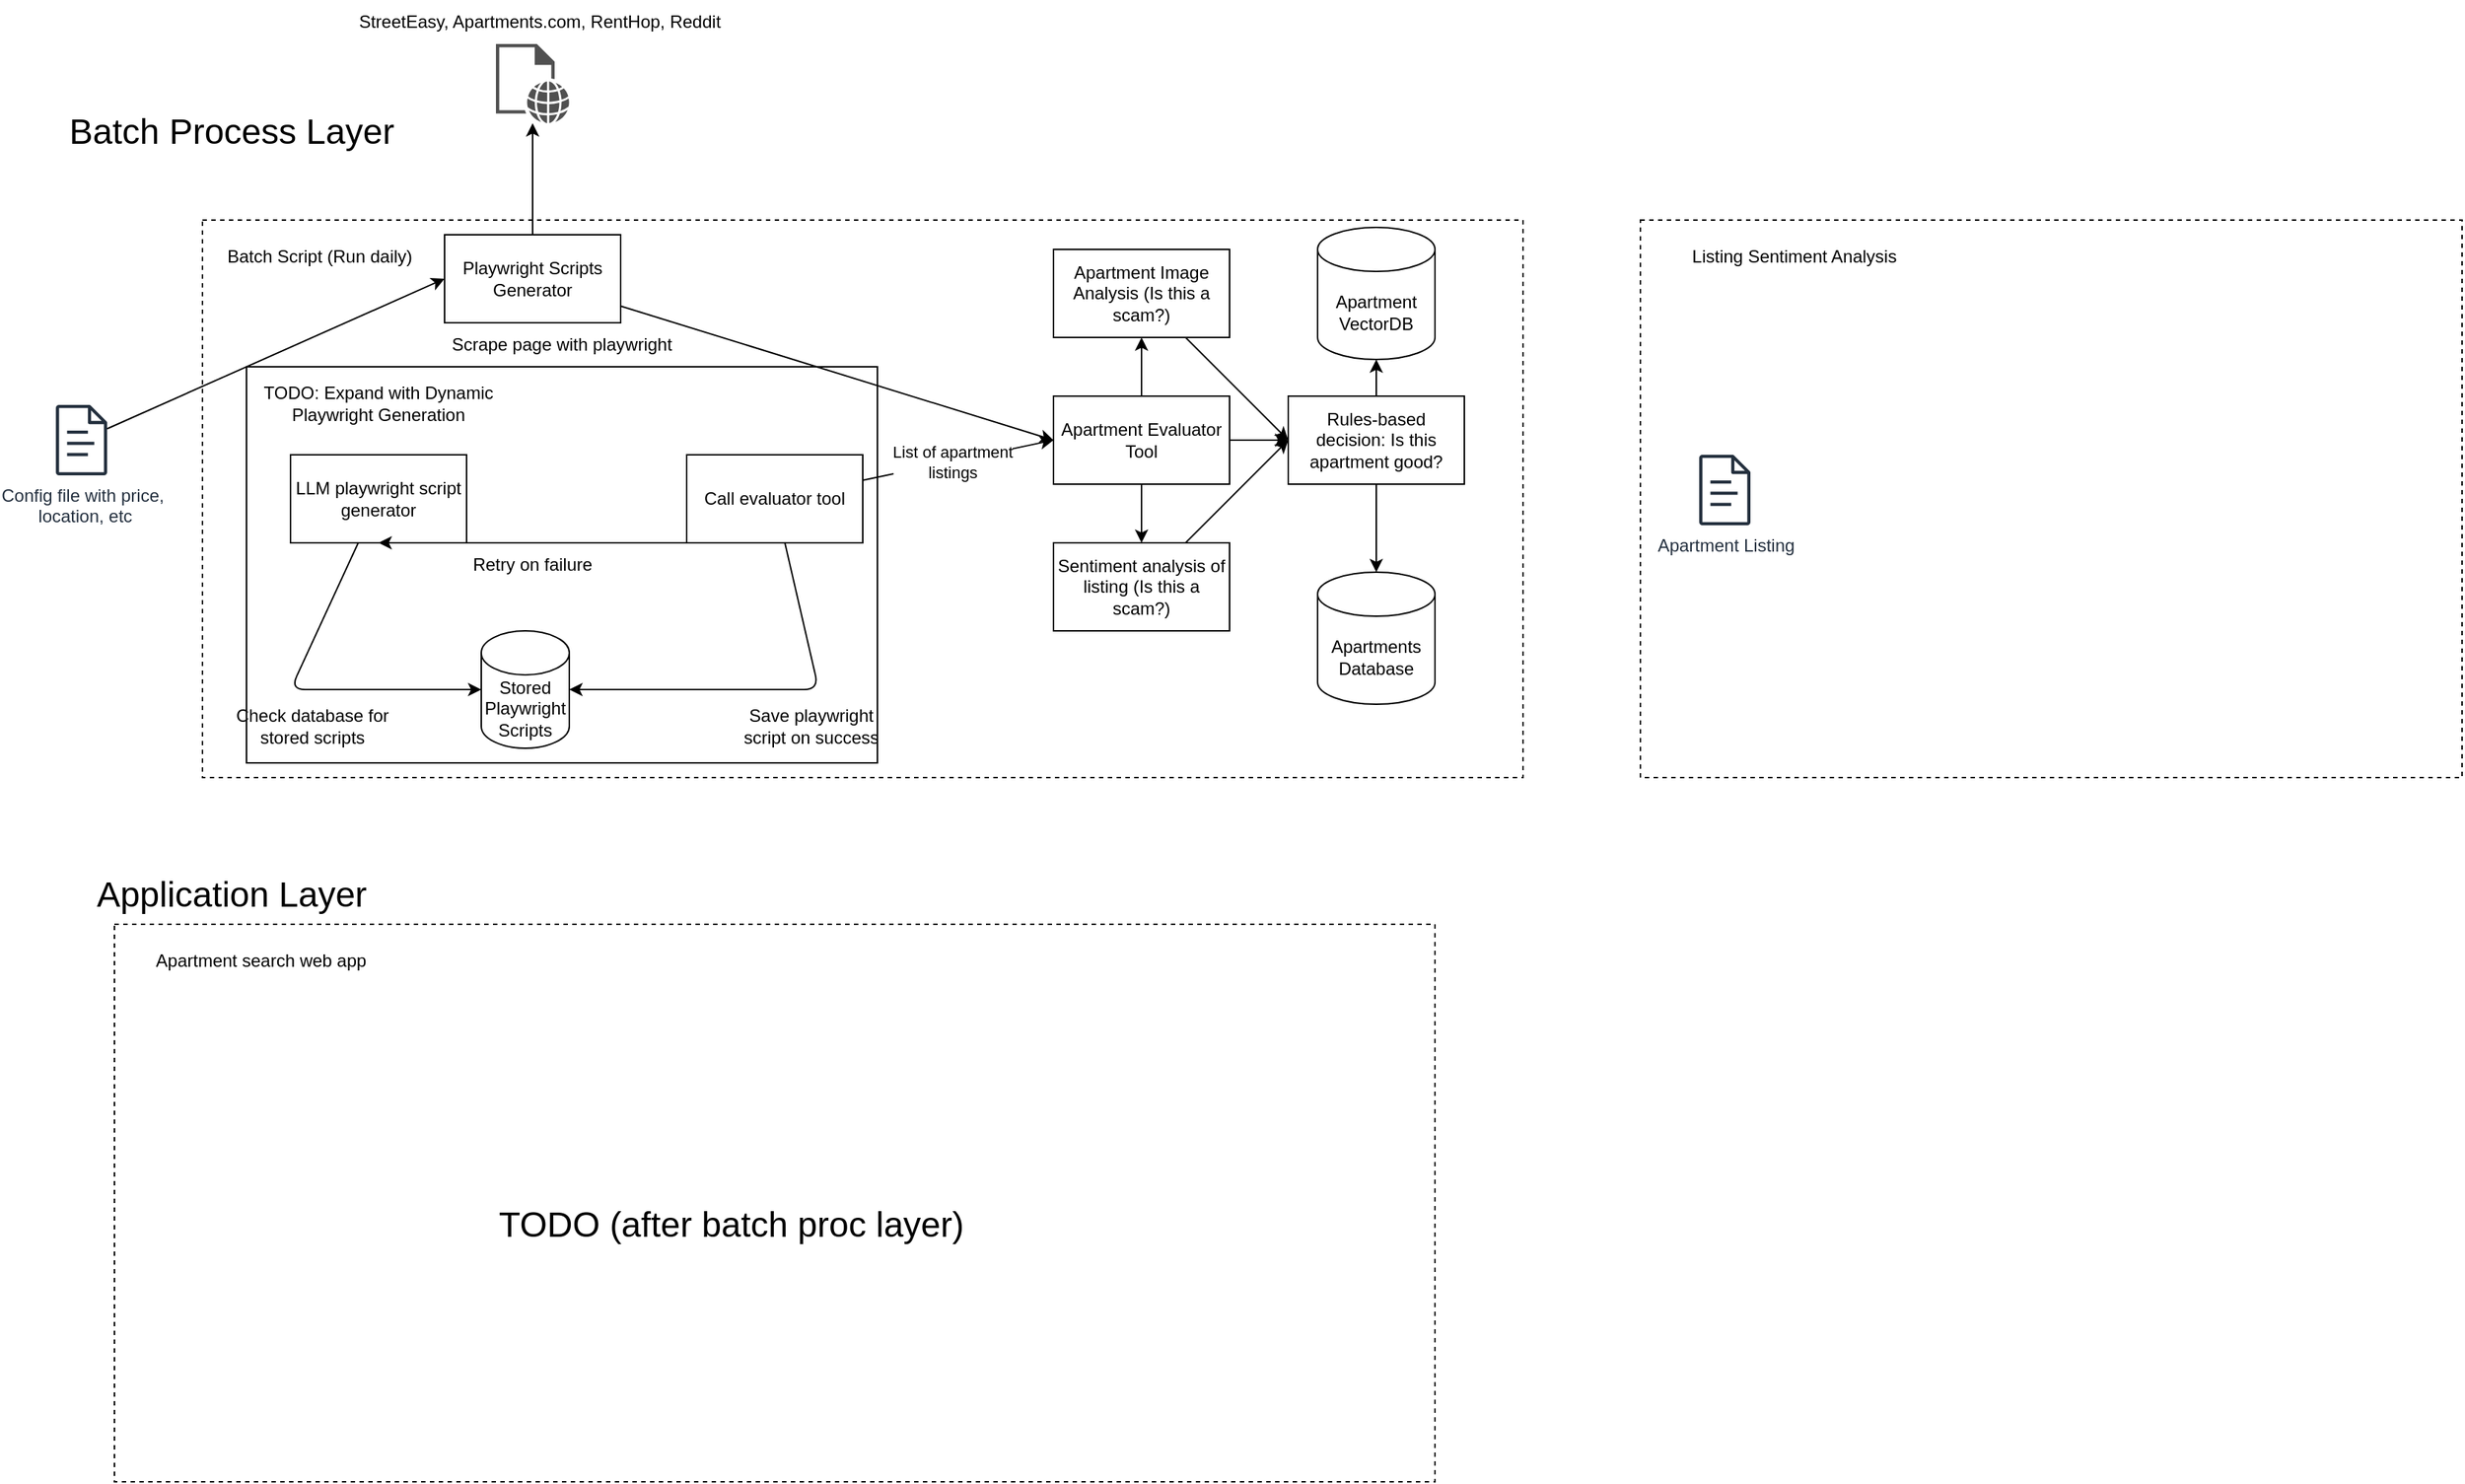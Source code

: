 <mxfile>
    <diagram id="A-kBTZs337BCi0D0abZ0" name="Page-1">
        <mxGraphModel dx="1113" dy="1533" grid="1" gridSize="10" guides="1" tooltips="1" connect="1" arrows="1" fold="1" page="1" pageScale="1" pageWidth="850" pageHeight="1100" math="0" shadow="0">
            <root>
                <mxCell id="0"/>
                <mxCell id="1" parent="0"/>
                <mxCell id="50" value="" style="rounded=0;whiteSpace=wrap;html=1;shadow=0;" parent="1" vertex="1">
                    <mxGeometry x="170" y="260" width="430" height="270" as="geometry"/>
                </mxCell>
                <mxCell id="18" value="" style="whiteSpace=wrap;html=1;fillColor=none;dashed=1;" parent="1" vertex="1">
                    <mxGeometry x="140" y="160" width="900" height="380" as="geometry"/>
                </mxCell>
                <mxCell id="3" value="LLM playwright script generator" style="whiteSpace=wrap;html=1;" parent="1" vertex="1">
                    <mxGeometry x="200" y="320" width="120" height="60" as="geometry"/>
                </mxCell>
                <mxCell id="10" style="edgeStyle=none;html=1;entryX=0.5;entryY=1;entryDx=0;entryDy=0;exitX=0.5;exitY=1;exitDx=0;exitDy=0;" parent="1" source="5" target="3" edge="1">
                    <mxGeometry relative="1" as="geometry">
                        <Array as="points">
                            <mxPoint x="360" y="380"/>
                        </Array>
                    </mxGeometry>
                </mxCell>
                <mxCell id="27" style="edgeStyle=none;html=1;entryX=0;entryY=0.5;entryDx=0;entryDy=0;" parent="1" source="5" target="25" edge="1">
                    <mxGeometry relative="1" as="geometry"/>
                </mxCell>
                <mxCell id="32" value="List of apartment&lt;div&gt;listings&lt;/div&gt;" style="edgeLabel;html=1;align=center;verticalAlign=middle;resizable=0;points=[];" parent="27" vertex="1" connectable="0">
                    <mxGeometry x="-0.057" relative="1" as="geometry">
                        <mxPoint as="offset"/>
                    </mxGeometry>
                </mxCell>
                <mxCell id="5" value="Call evaluator tool" style="whiteSpace=wrap;html=1;" parent="1" vertex="1">
                    <mxGeometry x="470" y="320" width="120" height="60" as="geometry"/>
                </mxCell>
                <mxCell id="11" value="Scrape page with playwright" style="text;html=1;align=center;verticalAlign=middle;whiteSpace=wrap;rounded=0;" parent="1" vertex="1">
                    <mxGeometry x="300" y="230" width="170" height="30" as="geometry"/>
                </mxCell>
                <mxCell id="12" value="Retry on failure" style="text;html=1;align=center;verticalAlign=middle;whiteSpace=wrap;rounded=0;" parent="1" vertex="1">
                    <mxGeometry x="280" y="380" width="170" height="30" as="geometry"/>
                </mxCell>
                <mxCell id="13" value="Stored Playwright Scripts" style="shape=cylinder3;whiteSpace=wrap;html=1;boundedLbl=1;backgroundOutline=1;size=15;" parent="1" vertex="1">
                    <mxGeometry x="330" y="440" width="60" height="80" as="geometry"/>
                </mxCell>
                <mxCell id="14" style="edgeStyle=none;html=1;entryX=1;entryY=0.5;entryDx=0;entryDy=0;entryPerimeter=0;" parent="1" source="5" target="13" edge="1">
                    <mxGeometry relative="1" as="geometry">
                        <Array as="points">
                            <mxPoint x="560" y="480"/>
                        </Array>
                    </mxGeometry>
                </mxCell>
                <mxCell id="15" style="edgeStyle=none;html=1;entryX=0;entryY=0.5;entryDx=0;entryDy=0;entryPerimeter=0;" parent="1" source="3" target="13" edge="1">
                    <mxGeometry relative="1" as="geometry">
                        <Array as="points">
                            <mxPoint x="200" y="480"/>
                        </Array>
                    </mxGeometry>
                </mxCell>
                <mxCell id="16" value="Check database for&lt;div&gt;stored scripts&lt;/div&gt;" style="text;html=1;align=center;verticalAlign=middle;whiteSpace=wrap;rounded=0;" parent="1" vertex="1">
                    <mxGeometry x="130" y="490" width="170" height="30" as="geometry"/>
                </mxCell>
                <mxCell id="17" value="Save playwright script on success" style="text;html=1;align=center;verticalAlign=middle;whiteSpace=wrap;rounded=0;" parent="1" vertex="1">
                    <mxGeometry x="500" y="490" width="110" height="30" as="geometry"/>
                </mxCell>
                <mxCell id="19" value="Batch Script (Run daily)" style="text;html=1;align=center;verticalAlign=middle;whiteSpace=wrap;rounded=0;" parent="1" vertex="1">
                    <mxGeometry x="150" y="170" width="140" height="30" as="geometry"/>
                </mxCell>
                <mxCell id="20" value="" style="sketch=0;pointerEvents=1;shadow=0;dashed=0;html=1;strokeColor=none;fillColor=#505050;labelPosition=center;verticalLabelPosition=bottom;verticalAlign=top;outlineConnect=0;align=center;shape=mxgraph.office.concepts.web_page;" parent="1" vertex="1">
                    <mxGeometry x="340" y="40" width="50" height="54" as="geometry"/>
                </mxCell>
                <mxCell id="23" value="StreetEasy, Apartments.com, RentHop, Reddit" style="text;html=1;align=center;verticalAlign=middle;whiteSpace=wrap;rounded=0;" parent="1" vertex="1">
                    <mxGeometry x="230" y="10" width="280" height="30" as="geometry"/>
                </mxCell>
                <mxCell id="29" style="edgeStyle=none;html=1;entryX=0.5;entryY=1;entryDx=0;entryDy=0;" parent="1" source="25" target="28" edge="1">
                    <mxGeometry relative="1" as="geometry"/>
                </mxCell>
                <mxCell id="31" style="edgeStyle=none;html=1;entryX=0.5;entryY=0;entryDx=0;entryDy=0;" parent="1" source="25" target="30" edge="1">
                    <mxGeometry relative="1" as="geometry"/>
                </mxCell>
                <mxCell id="34" style="edgeStyle=none;html=1;" parent="1" source="25" target="33" edge="1">
                    <mxGeometry relative="1" as="geometry"/>
                </mxCell>
                <mxCell id="25" value="Apartment Evaluator Tool" style="whiteSpace=wrap;html=1;" parent="1" vertex="1">
                    <mxGeometry x="720" y="280" width="120" height="60" as="geometry"/>
                </mxCell>
                <mxCell id="40" style="edgeStyle=none;html=1;entryX=0;entryY=0.5;entryDx=0;entryDy=0;" parent="1" source="28" target="33" edge="1">
                    <mxGeometry relative="1" as="geometry">
                        <mxPoint x="940" y="280" as="targetPoint"/>
                    </mxGeometry>
                </mxCell>
                <mxCell id="28" value="Apartment Image Analysis (Is this a scam?)" style="whiteSpace=wrap;html=1;" parent="1" vertex="1">
                    <mxGeometry x="720" y="180" width="120" height="60" as="geometry"/>
                </mxCell>
                <mxCell id="41" style="edgeStyle=none;html=1;entryX=0;entryY=0.5;entryDx=0;entryDy=0;" parent="1" source="30" target="33" edge="1">
                    <mxGeometry relative="1" as="geometry"/>
                </mxCell>
                <mxCell id="30" value="Sentiment analysis of listing (Is this a scam?)" style="whiteSpace=wrap;html=1;" parent="1" vertex="1">
                    <mxGeometry x="720" y="380" width="120" height="60" as="geometry"/>
                </mxCell>
                <mxCell id="36" style="edgeStyle=none;html=1;" parent="1" source="33" target="35" edge="1">
                    <mxGeometry relative="1" as="geometry"/>
                </mxCell>
                <mxCell id="44" style="edgeStyle=none;html=1;" parent="1" source="33" target="42" edge="1">
                    <mxGeometry relative="1" as="geometry"/>
                </mxCell>
                <mxCell id="33" value="Rules-based decision: Is this apartment good?" style="whiteSpace=wrap;html=1;" parent="1" vertex="1">
                    <mxGeometry x="880" y="280" width="120" height="60" as="geometry"/>
                </mxCell>
                <mxCell id="35" value="Apartments Database" style="shape=cylinder3;whiteSpace=wrap;html=1;boundedLbl=1;backgroundOutline=1;size=15;" parent="1" vertex="1">
                    <mxGeometry x="900" y="400" width="80" height="90" as="geometry"/>
                </mxCell>
                <mxCell id="53" style="edgeStyle=none;html=1;entryX=0;entryY=0.5;entryDx=0;entryDy=0;" parent="1" source="38" target="52" edge="1">
                    <mxGeometry relative="1" as="geometry"/>
                </mxCell>
                <mxCell id="38" value="Config file with price,&lt;div&gt;&amp;nbsp;location, etc&lt;/div&gt;" style="sketch=0;outlineConnect=0;fontColor=#232F3E;gradientColor=none;fillColor=#232F3D;strokeColor=none;dashed=0;verticalLabelPosition=bottom;verticalAlign=top;align=center;html=1;fontSize=12;fontStyle=0;aspect=fixed;pointerEvents=1;shape=mxgraph.aws4.document;" parent="1" vertex="1">
                    <mxGeometry x="40" y="286" width="35.08" height="48" as="geometry"/>
                </mxCell>
                <mxCell id="42" value="Apartment VectorDB" style="shape=cylinder3;whiteSpace=wrap;html=1;boundedLbl=1;backgroundOutline=1;size=15;" parent="1" vertex="1">
                    <mxGeometry x="900" y="165" width="80" height="90" as="geometry"/>
                </mxCell>
                <mxCell id="45" value="&lt;font style=&quot;font-size: 24px;&quot;&gt;Batch Process Layer&lt;/font&gt;" style="text;html=1;align=center;verticalAlign=middle;whiteSpace=wrap;rounded=0;" parent="1" vertex="1">
                    <mxGeometry x="40" y="80" width="240" height="40" as="geometry"/>
                </mxCell>
                <mxCell id="46" value="&lt;font style=&quot;font-size: 24px;&quot;&gt;Application Layer&lt;/font&gt;" style="text;html=1;align=center;verticalAlign=middle;whiteSpace=wrap;rounded=0;" parent="1" vertex="1">
                    <mxGeometry x="40" y="600" width="240" height="40" as="geometry"/>
                </mxCell>
                <mxCell id="47" value="" style="whiteSpace=wrap;html=1;fillColor=none;dashed=1;" parent="1" vertex="1">
                    <mxGeometry x="80" y="640" width="900" height="380" as="geometry"/>
                </mxCell>
                <mxCell id="48" value="Apartment search web app" style="text;html=1;align=center;verticalAlign=middle;whiteSpace=wrap;rounded=0;" parent="1" vertex="1">
                    <mxGeometry x="90" y="650" width="180" height="30" as="geometry"/>
                </mxCell>
                <mxCell id="49" value="&lt;font style=&quot;font-size: 24px;&quot;&gt;TODO (after batch proc layer)&lt;/font&gt;" style="text;html=1;align=center;verticalAlign=middle;whiteSpace=wrap;rounded=0;" parent="1" vertex="1">
                    <mxGeometry x="307.5" y="830" width="385" height="30" as="geometry"/>
                </mxCell>
                <mxCell id="51" value="TODO: Expand with Dynamic Playwright Generation" style="text;html=1;align=center;verticalAlign=middle;whiteSpace=wrap;rounded=0;" parent="1" vertex="1">
                    <mxGeometry x="180" y="270" width="160" height="30" as="geometry"/>
                </mxCell>
                <mxCell id="54" style="edgeStyle=none;html=1;" parent="1" source="52" target="20" edge="1">
                    <mxGeometry relative="1" as="geometry"/>
                </mxCell>
                <mxCell id="56" style="edgeStyle=none;html=1;entryX=0;entryY=0.5;entryDx=0;entryDy=0;" parent="1" source="52" target="25" edge="1">
                    <mxGeometry relative="1" as="geometry"/>
                </mxCell>
                <mxCell id="52" value="Playwright Scripts Generator" style="whiteSpace=wrap;html=1;" parent="1" vertex="1">
                    <mxGeometry x="305" y="170" width="120" height="60" as="geometry"/>
                </mxCell>
                <mxCell id="57" value="" style="whiteSpace=wrap;html=1;fillColor=none;dashed=1;" vertex="1" parent="1">
                    <mxGeometry x="1120" y="160" width="560" height="380" as="geometry"/>
                </mxCell>
                <mxCell id="58" value="Listing Sentiment Analysis" style="text;html=1;align=center;verticalAlign=middle;whiteSpace=wrap;rounded=0;" vertex="1" parent="1">
                    <mxGeometry x="1130" y="170" width="190" height="30" as="geometry"/>
                </mxCell>
                <mxCell id="59" value="Apartment Listing" style="sketch=0;outlineConnect=0;fontColor=#232F3E;gradientColor=none;fillColor=#232F3D;strokeColor=none;dashed=0;verticalLabelPosition=bottom;verticalAlign=top;align=center;html=1;fontSize=12;fontStyle=0;aspect=fixed;pointerEvents=1;shape=mxgraph.aws4.document;" vertex="1" parent="1">
                    <mxGeometry x="1160" y="320" width="35.08" height="48" as="geometry"/>
                </mxCell>
            </root>
        </mxGraphModel>
    </diagram>
</mxfile>